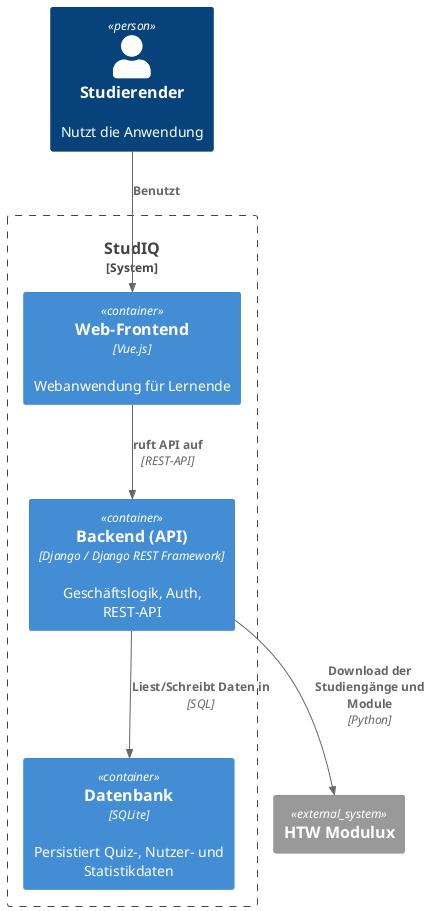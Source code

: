 @startuml
!include <C4/C4_Context.puml>
!include <C4/C4_Container.puml>
!include <office/Users/mobile_user.puml>

Person(user, "Studierender", "Nutzt die Anwendung")

System_Boundary(StudIQ, "StudIQ") {
  Container(web, "Web-Frontend", "Vue.js", "Webanwendung für Lernende")
  Container(api, "Backend (API)", "Django / Django REST Framework", "Geschäftslogik, Auth, REST-API")
  Container(db, "Datenbank", "SQLite", "Persistiert Quiz-, Nutzer- und Statistikdaten")
}

System_Ext(htw_auth, "HTW Modulux")

Rel(user, web, "Benutzt")
Rel(web, api, "ruft API auf", "REST-API")
Rel(api, db, "Liest/Schreibt Daten in", "SQL")
Rel(api, htw_auth, "Download der Studiengänge und Module", "Python")

@enduml